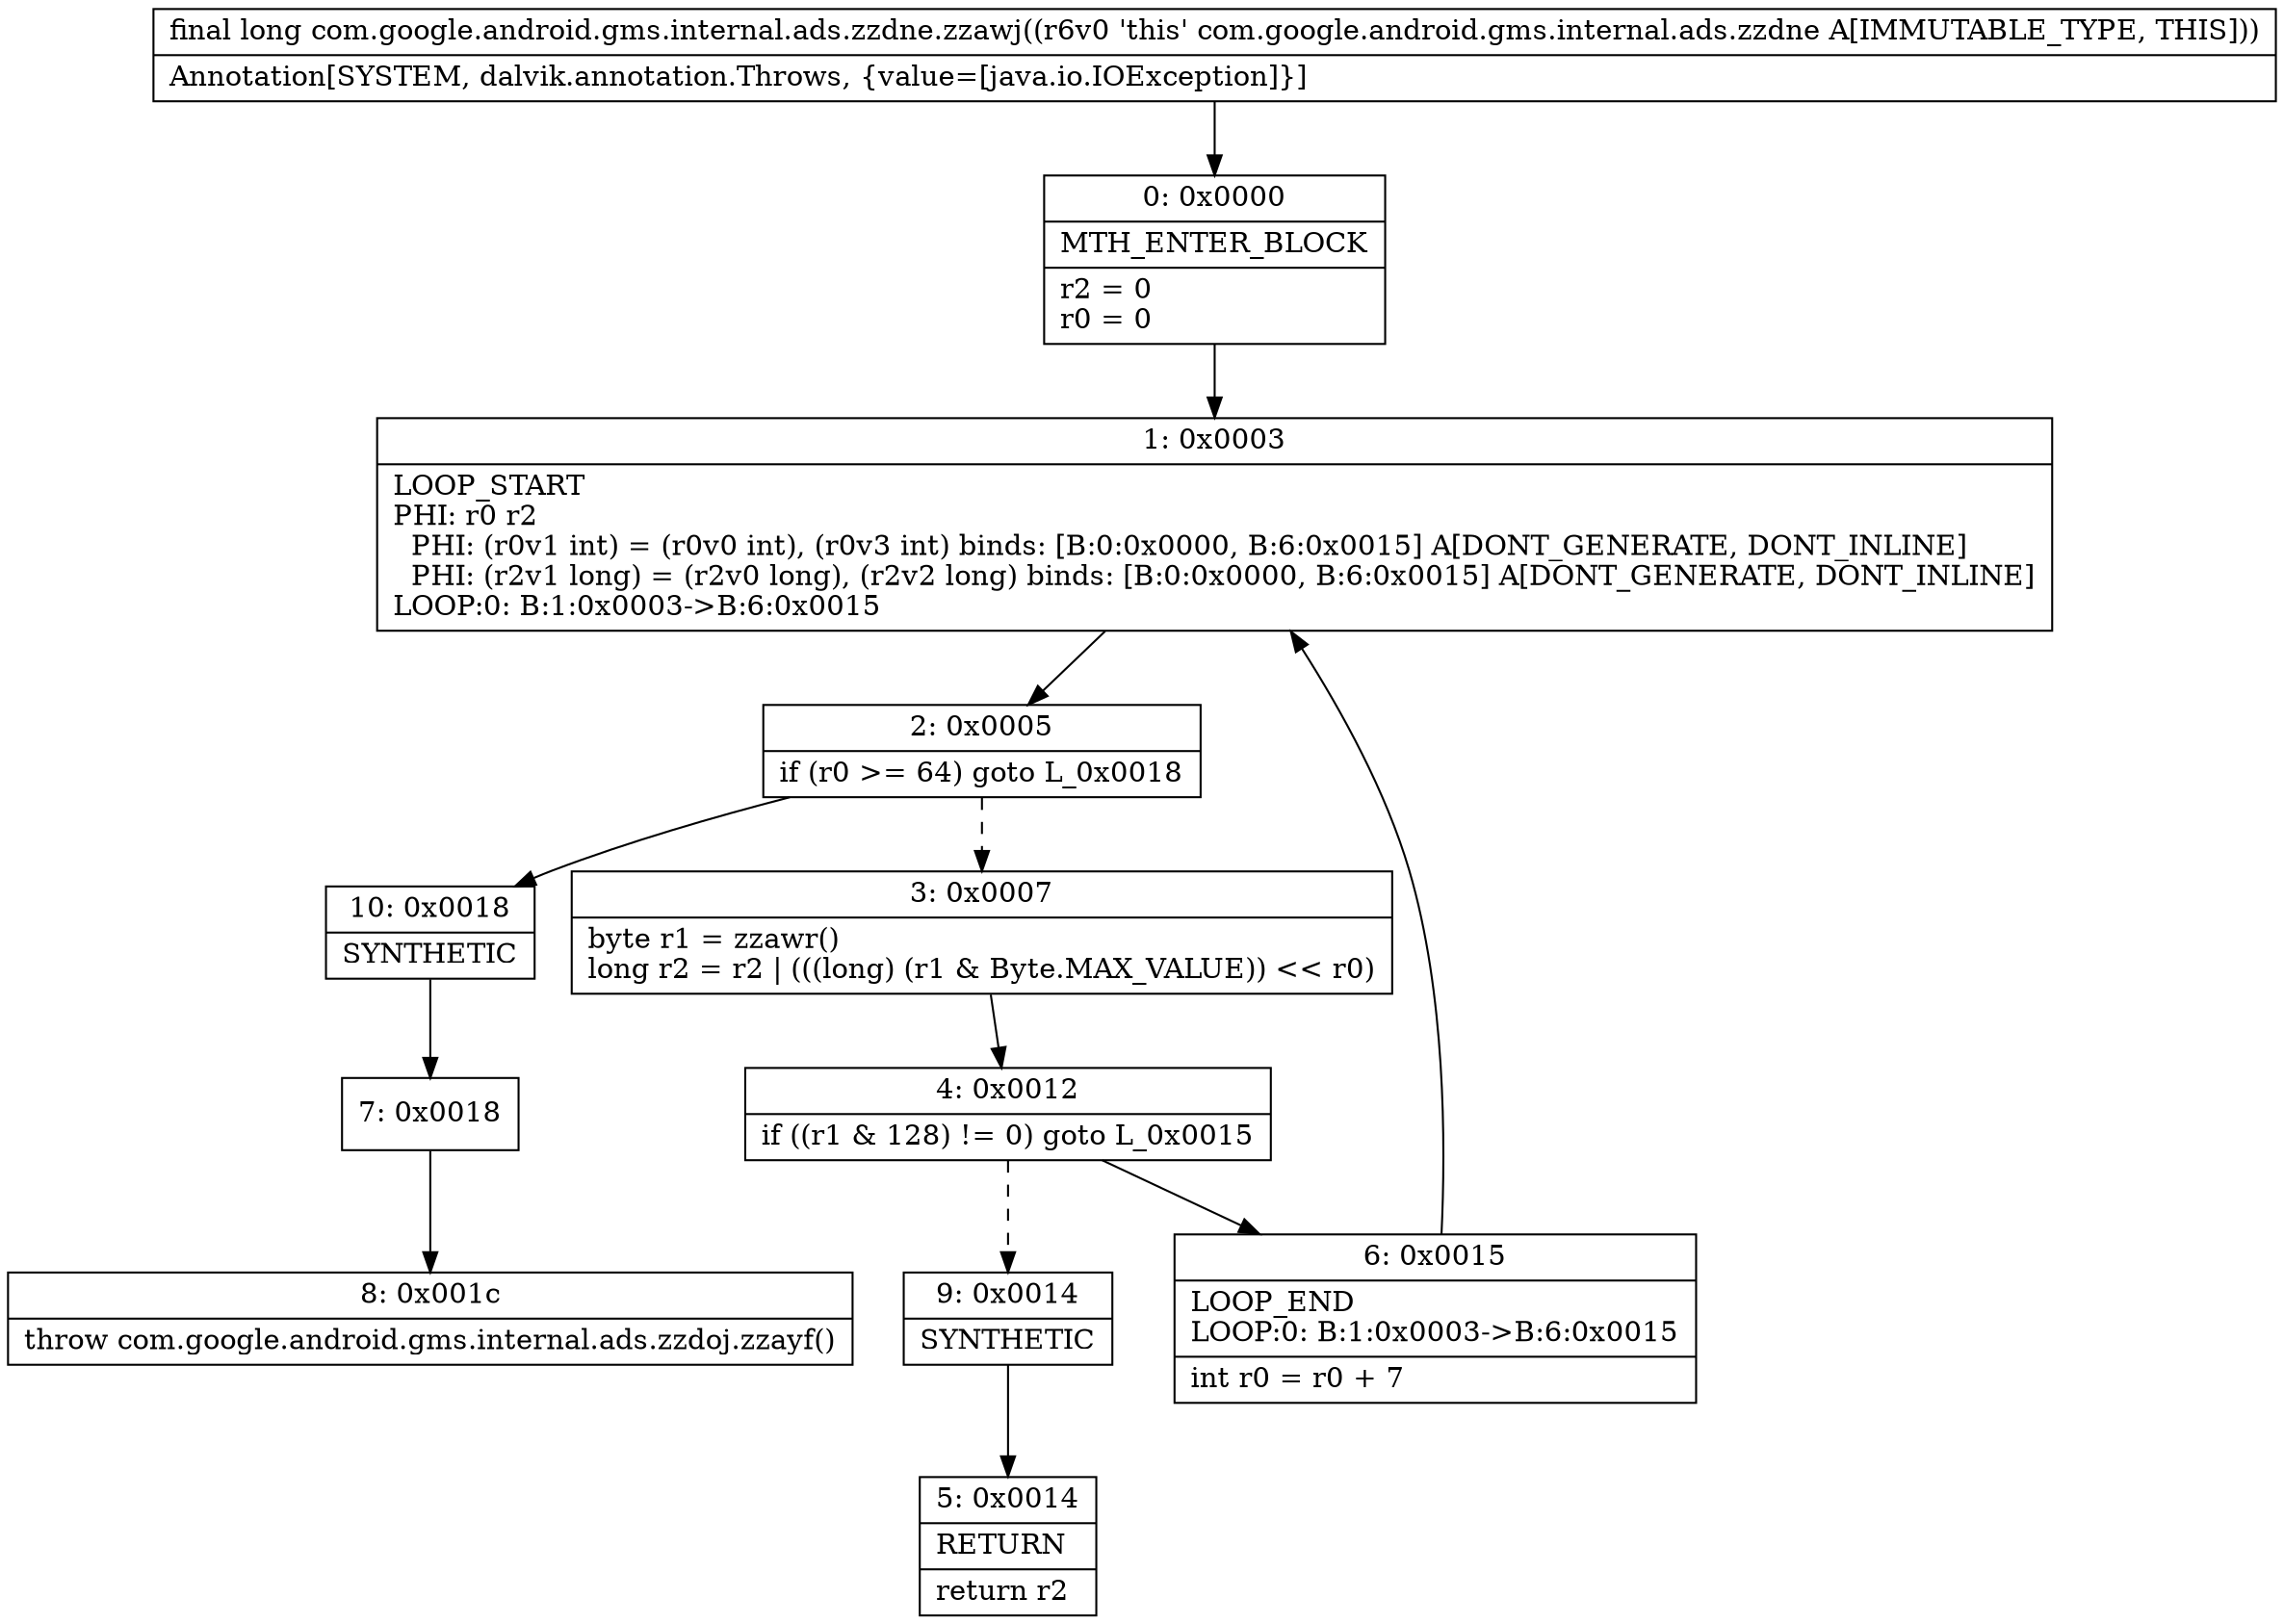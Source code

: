 digraph "CFG forcom.google.android.gms.internal.ads.zzdne.zzawj()J" {
Node_0 [shape=record,label="{0\:\ 0x0000|MTH_ENTER_BLOCK\l|r2 = 0\lr0 = 0\l}"];
Node_1 [shape=record,label="{1\:\ 0x0003|LOOP_START\lPHI: r0 r2 \l  PHI: (r0v1 int) = (r0v0 int), (r0v3 int) binds: [B:0:0x0000, B:6:0x0015] A[DONT_GENERATE, DONT_INLINE]\l  PHI: (r2v1 long) = (r2v0 long), (r2v2 long) binds: [B:0:0x0000, B:6:0x0015] A[DONT_GENERATE, DONT_INLINE]\lLOOP:0: B:1:0x0003\-\>B:6:0x0015\l}"];
Node_2 [shape=record,label="{2\:\ 0x0005|if (r0 \>= 64) goto L_0x0018\l}"];
Node_3 [shape=record,label="{3\:\ 0x0007|byte r1 = zzawr()\llong r2 = r2 \| (((long) (r1 & Byte.MAX_VALUE)) \<\< r0)\l}"];
Node_4 [shape=record,label="{4\:\ 0x0012|if ((r1 & 128) != 0) goto L_0x0015\l}"];
Node_5 [shape=record,label="{5\:\ 0x0014|RETURN\l|return r2\l}"];
Node_6 [shape=record,label="{6\:\ 0x0015|LOOP_END\lLOOP:0: B:1:0x0003\-\>B:6:0x0015\l|int r0 = r0 + 7\l}"];
Node_7 [shape=record,label="{7\:\ 0x0018}"];
Node_8 [shape=record,label="{8\:\ 0x001c|throw com.google.android.gms.internal.ads.zzdoj.zzayf()\l}"];
Node_9 [shape=record,label="{9\:\ 0x0014|SYNTHETIC\l}"];
Node_10 [shape=record,label="{10\:\ 0x0018|SYNTHETIC\l}"];
MethodNode[shape=record,label="{final long com.google.android.gms.internal.ads.zzdne.zzawj((r6v0 'this' com.google.android.gms.internal.ads.zzdne A[IMMUTABLE_TYPE, THIS]))  | Annotation[SYSTEM, dalvik.annotation.Throws, \{value=[java.io.IOException]\}]\l}"];
MethodNode -> Node_0;
Node_0 -> Node_1;
Node_1 -> Node_2;
Node_2 -> Node_3[style=dashed];
Node_2 -> Node_10;
Node_3 -> Node_4;
Node_4 -> Node_6;
Node_4 -> Node_9[style=dashed];
Node_6 -> Node_1;
Node_7 -> Node_8;
Node_9 -> Node_5;
Node_10 -> Node_7;
}

